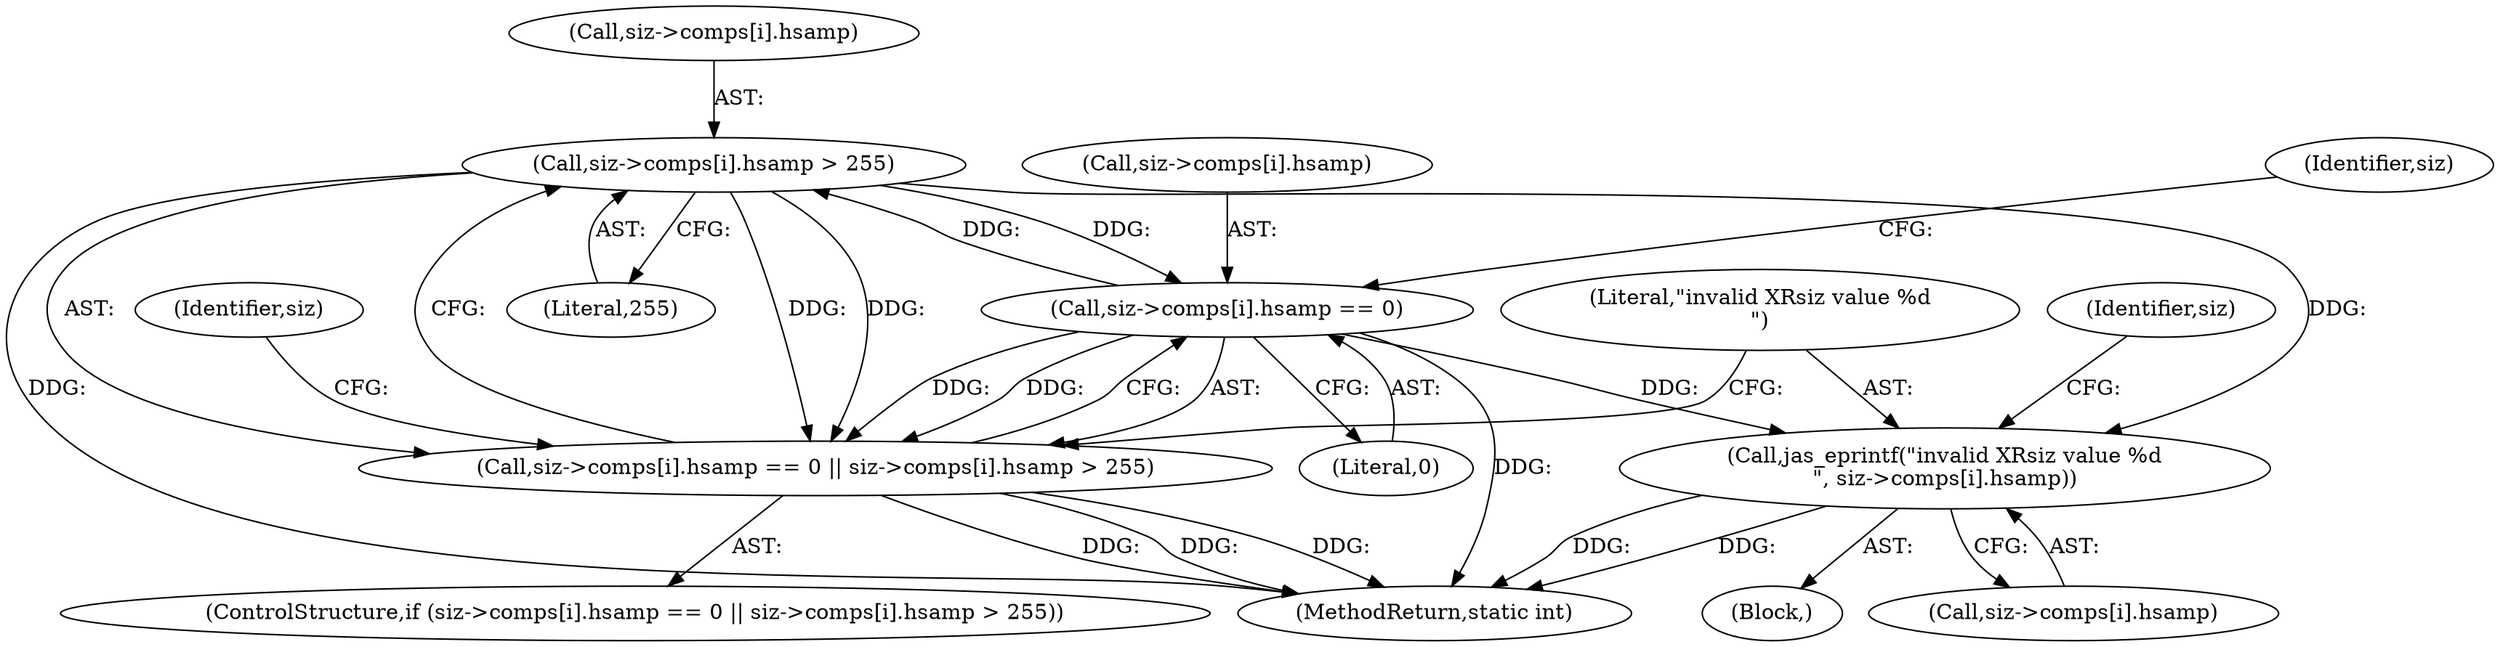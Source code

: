 digraph "0_jasper_d8c2604cd438c41ec72aff52c16ebd8183068020@array" {
"1000297" [label="(Call,siz->comps[i].hsamp > 255)"];
"1000288" [label="(Call,siz->comps[i].hsamp == 0)"];
"1000297" [label="(Call,siz->comps[i].hsamp > 255)"];
"1000287" [label="(Call,siz->comps[i].hsamp == 0 || siz->comps[i].hsamp > 255)"];
"1000307" [label="(Call,jas_eprintf(\"invalid XRsiz value %d\n\", siz->comps[i].hsamp))"];
"1000296" [label="(Literal,0)"];
"1000308" [label="(Literal,\"invalid XRsiz value %d\n\")"];
"1000399" [label="(MethodReturn,static int)"];
"1000287" [label="(Call,siz->comps[i].hsamp == 0 || siz->comps[i].hsamp > 255)"];
"1000301" [label="(Identifier,siz)"];
"1000298" [label="(Call,siz->comps[i].hsamp)"];
"1000286" [label="(ControlStructure,if (siz->comps[i].hsamp == 0 || siz->comps[i].hsamp > 255))"];
"1000288" [label="(Call,siz->comps[i].hsamp == 0)"];
"1000305" [label="(Literal,255)"];
"1000306" [label="(Block,)"];
"1000307" [label="(Call,jas_eprintf(\"invalid XRsiz value %d\n\", siz->comps[i].hsamp))"];
"1000309" [label="(Call,siz->comps[i].hsamp)"];
"1000289" [label="(Call,siz->comps[i].hsamp)"];
"1000297" [label="(Call,siz->comps[i].hsamp > 255)"];
"1000329" [label="(Identifier,siz)"];
"1000318" [label="(Identifier,siz)"];
"1000297" -> "1000287"  [label="AST: "];
"1000297" -> "1000305"  [label="CFG: "];
"1000298" -> "1000297"  [label="AST: "];
"1000305" -> "1000297"  [label="AST: "];
"1000287" -> "1000297"  [label="CFG: "];
"1000297" -> "1000399"  [label="DDG: "];
"1000297" -> "1000288"  [label="DDG: "];
"1000297" -> "1000287"  [label="DDG: "];
"1000297" -> "1000287"  [label="DDG: "];
"1000288" -> "1000297"  [label="DDG: "];
"1000297" -> "1000307"  [label="DDG: "];
"1000288" -> "1000287"  [label="AST: "];
"1000288" -> "1000296"  [label="CFG: "];
"1000289" -> "1000288"  [label="AST: "];
"1000296" -> "1000288"  [label="AST: "];
"1000301" -> "1000288"  [label="CFG: "];
"1000287" -> "1000288"  [label="CFG: "];
"1000288" -> "1000399"  [label="DDG: "];
"1000288" -> "1000287"  [label="DDG: "];
"1000288" -> "1000287"  [label="DDG: "];
"1000288" -> "1000307"  [label="DDG: "];
"1000287" -> "1000286"  [label="AST: "];
"1000308" -> "1000287"  [label="CFG: "];
"1000329" -> "1000287"  [label="CFG: "];
"1000287" -> "1000399"  [label="DDG: "];
"1000287" -> "1000399"  [label="DDG: "];
"1000287" -> "1000399"  [label="DDG: "];
"1000307" -> "1000306"  [label="AST: "];
"1000307" -> "1000309"  [label="CFG: "];
"1000308" -> "1000307"  [label="AST: "];
"1000309" -> "1000307"  [label="AST: "];
"1000318" -> "1000307"  [label="CFG: "];
"1000307" -> "1000399"  [label="DDG: "];
"1000307" -> "1000399"  [label="DDG: "];
}
